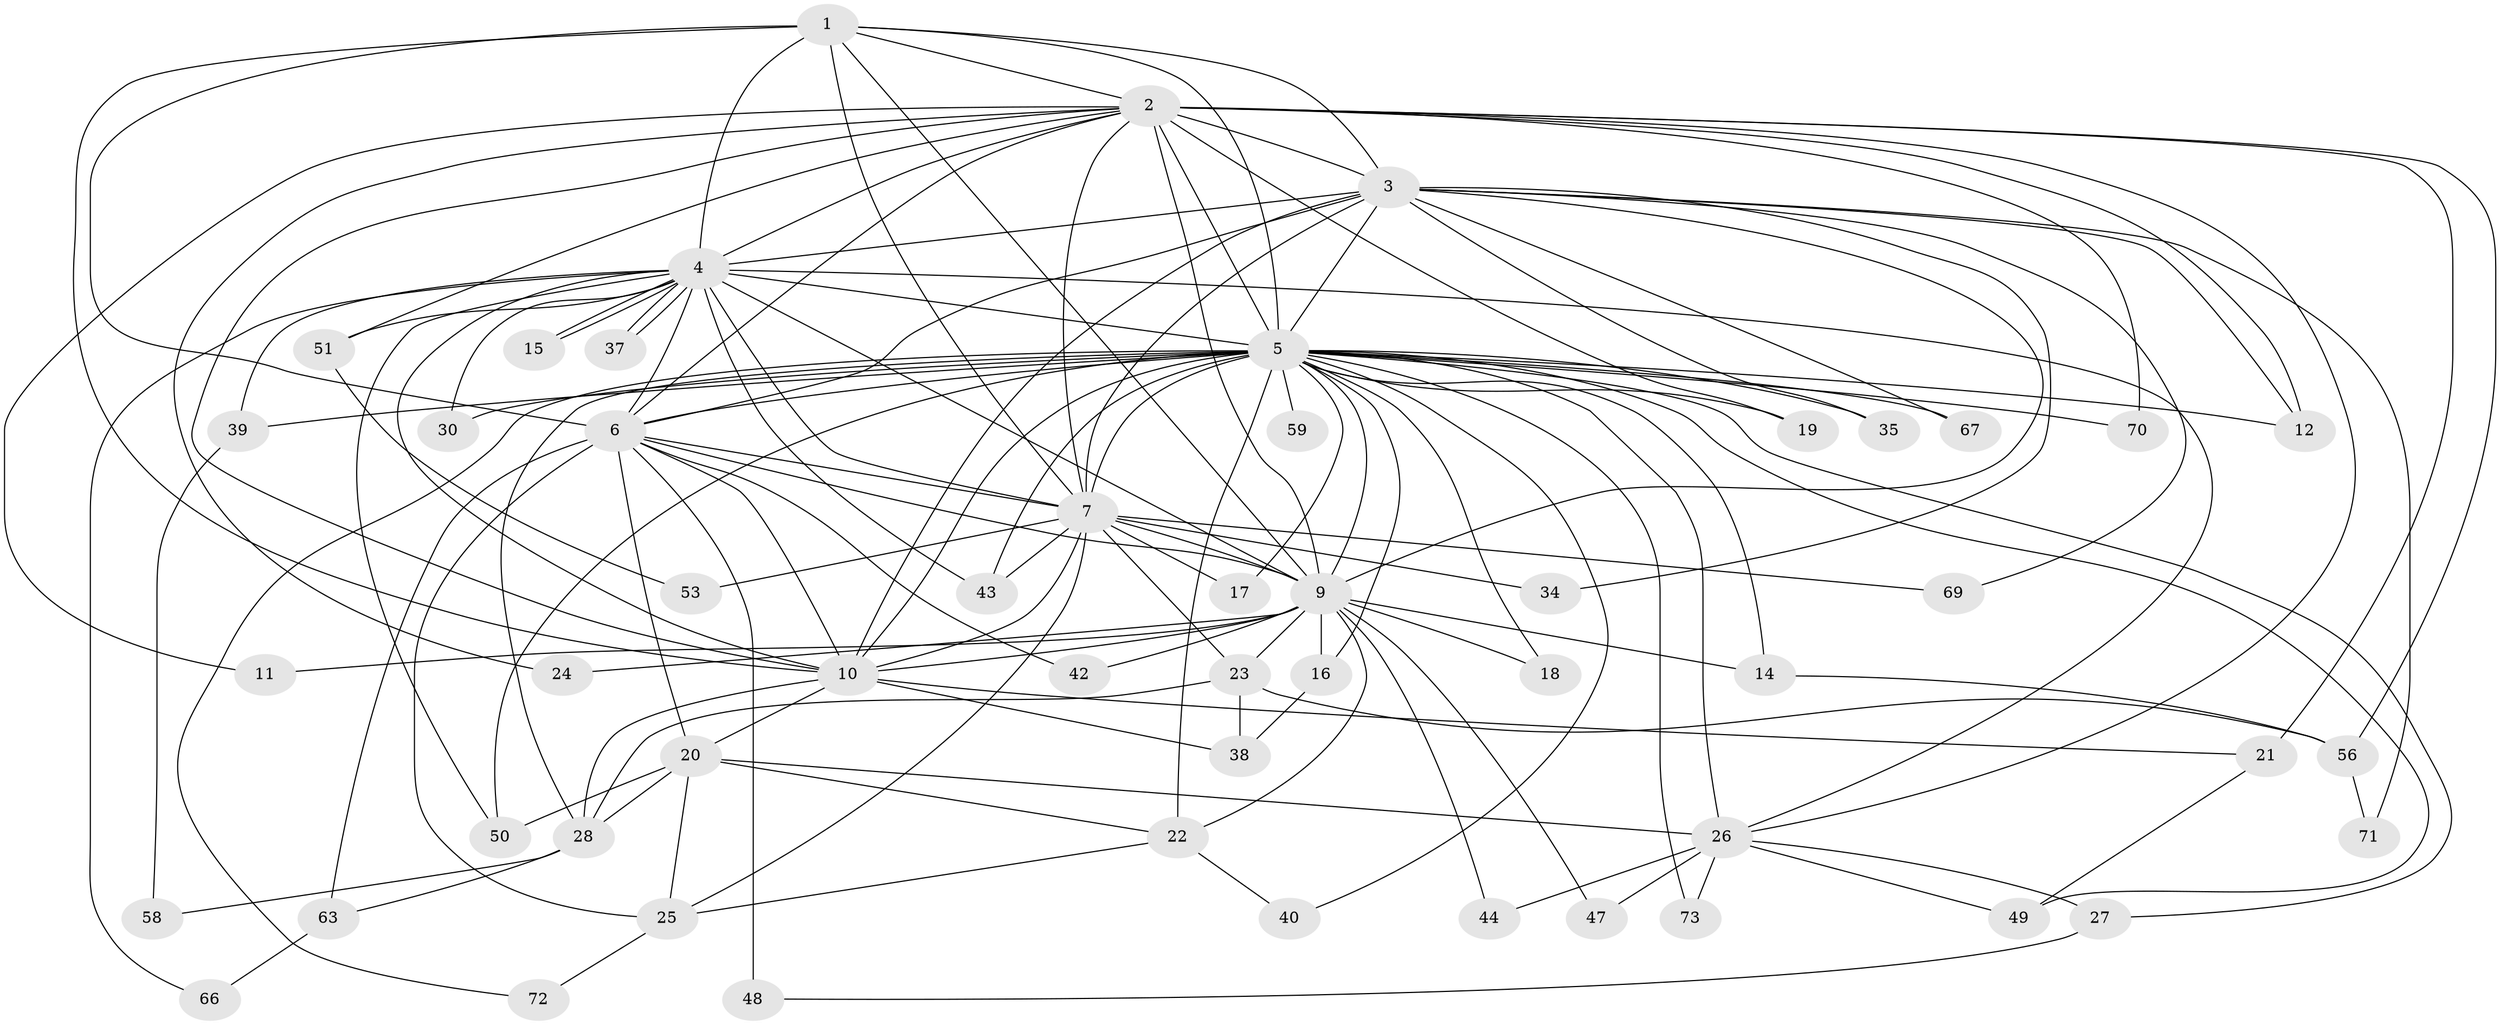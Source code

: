 // original degree distribution, {10: 0.013157894736842105, 20: 0.02631578947368421, 17: 0.02631578947368421, 21: 0.013157894736842105, 19: 0.013157894736842105, 14: 0.02631578947368421, 24: 0.013157894736842105, 2: 0.5394736842105263, 4: 0.039473684210526314, 3: 0.21052631578947367, 7: 0.013157894736842105, 5: 0.039473684210526314, 8: 0.013157894736842105, 6: 0.013157894736842105}
// Generated by graph-tools (version 1.1) at 2025/41/03/06/25 10:41:42]
// undirected, 53 vertices, 136 edges
graph export_dot {
graph [start="1"]
  node [color=gray90,style=filled];
  1 [super="+54"];
  2 [super="+36"];
  3 [super="+76"];
  4 [super="+68"];
  5 [super="+8"];
  6 [super="+29"];
  7 [super="+13"];
  9 [super="+64"];
  10 [super="+46"];
  11;
  12 [super="+57"];
  14;
  15;
  16 [super="+45"];
  17 [super="+52"];
  18;
  19;
  20 [super="+41"];
  21;
  22 [super="+75"];
  23 [super="+55"];
  24;
  25 [super="+33"];
  26 [super="+31"];
  27;
  28 [super="+32"];
  30;
  34;
  35;
  37;
  38;
  39;
  40;
  42;
  43 [super="+60"];
  44;
  47;
  48 [super="+62"];
  49 [super="+61"];
  50 [super="+74"];
  51;
  53;
  56 [super="+65"];
  58;
  59;
  63;
  66;
  67;
  69;
  70;
  71;
  72;
  73;
  1 -- 2;
  1 -- 3;
  1 -- 4;
  1 -- 5 [weight=2];
  1 -- 6 [weight=2];
  1 -- 7;
  1 -- 9;
  1 -- 10;
  2 -- 3 [weight=2];
  2 -- 4;
  2 -- 5 [weight=2];
  2 -- 6;
  2 -- 7;
  2 -- 9 [weight=2];
  2 -- 10;
  2 -- 11;
  2 -- 12 [weight=2];
  2 -- 19;
  2 -- 21;
  2 -- 24;
  2 -- 26;
  2 -- 51;
  2 -- 56;
  2 -- 70;
  3 -- 4;
  3 -- 5 [weight=2];
  3 -- 6;
  3 -- 7 [weight=2];
  3 -- 9;
  3 -- 10;
  3 -- 34;
  3 -- 35;
  3 -- 67;
  3 -- 69;
  3 -- 71;
  3 -- 12;
  4 -- 5 [weight=3];
  4 -- 6;
  4 -- 7;
  4 -- 9;
  4 -- 10;
  4 -- 15;
  4 -- 15;
  4 -- 26;
  4 -- 30;
  4 -- 37;
  4 -- 37;
  4 -- 39;
  4 -- 43;
  4 -- 51;
  4 -- 66;
  4 -- 50;
  5 -- 6 [weight=2];
  5 -- 7 [weight=2];
  5 -- 9 [weight=2];
  5 -- 10 [weight=2];
  5 -- 12;
  5 -- 14;
  5 -- 18;
  5 -- 22;
  5 -- 35;
  5 -- 50;
  5 -- 59 [weight=2];
  5 -- 67;
  5 -- 70;
  5 -- 72;
  5 -- 73;
  5 -- 16;
  5 -- 17;
  5 -- 19;
  5 -- 27;
  5 -- 28;
  5 -- 30;
  5 -- 39;
  5 -- 40;
  5 -- 43;
  5 -- 26;
  5 -- 49;
  6 -- 7;
  6 -- 9;
  6 -- 10;
  6 -- 20;
  6 -- 42;
  6 -- 48 [weight=2];
  6 -- 25;
  6 -- 63;
  7 -- 9;
  7 -- 10;
  7 -- 23;
  7 -- 34;
  7 -- 43;
  7 -- 53;
  7 -- 69;
  7 -- 25;
  7 -- 17;
  9 -- 10;
  9 -- 11;
  9 -- 14;
  9 -- 16;
  9 -- 18;
  9 -- 22;
  9 -- 23;
  9 -- 24;
  9 -- 42;
  9 -- 44;
  9 -- 47;
  10 -- 20 [weight=2];
  10 -- 21;
  10 -- 28;
  10 -- 38;
  14 -- 56;
  16 -- 38;
  20 -- 25;
  20 -- 50;
  20 -- 26;
  20 -- 28;
  20 -- 22;
  21 -- 49;
  22 -- 25;
  22 -- 40;
  23 -- 38;
  23 -- 56;
  23 -- 28;
  25 -- 72;
  26 -- 27;
  26 -- 44;
  26 -- 49;
  26 -- 73;
  26 -- 47;
  27 -- 48;
  28 -- 58;
  28 -- 63;
  39 -- 58;
  51 -- 53;
  56 -- 71;
  63 -- 66;
}
